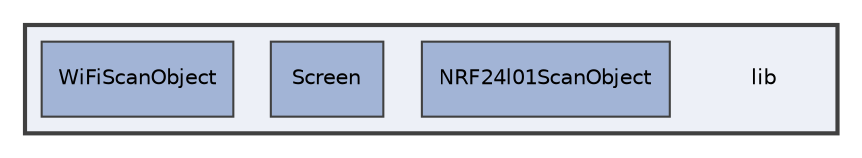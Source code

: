 digraph "lib"
{
 // LATEX_PDF_SIZE
  edge [fontname="Helvetica",fontsize="10",labelfontname="Helvetica",labelfontsize="10"];
  node [fontname="Helvetica",fontsize="10",shape=record];
  compound=true
  subgraph clusterdir_97aefd0d527b934f1d99a682da8fe6a9 {
    graph [ bgcolor="#edf0f7", pencolor="grey25", style="filled,bold,", label="", fontname="Helvetica", fontsize="10", URL="dir_97aefd0d527b934f1d99a682da8fe6a9.html"]
    dir_97aefd0d527b934f1d99a682da8fe6a9 [shape=plaintext, label="lib"];
  dir_4359f836d6cb37ca5dcadd9c7ee0590f [shape=box, label="NRF24l01ScanObject", style="filled,", fillcolor="#a2b4d6", color="grey25", URL="dir_4359f836d6cb37ca5dcadd9c7ee0590f.html"];
  dir_188104f805a4d69d16d5f1fe26e8f3c7 [shape=box, label="Screen", style="filled,", fillcolor="#a2b4d6", color="grey25", URL="dir_188104f805a4d69d16d5f1fe26e8f3c7.html"];
  dir_e053174f8d561f7c5a68db85c14eb6fa [shape=box, label="WiFiScanObject", style="filled,", fillcolor="#a2b4d6", color="grey25", URL="dir_e053174f8d561f7c5a68db85c14eb6fa.html"];
  }
}
